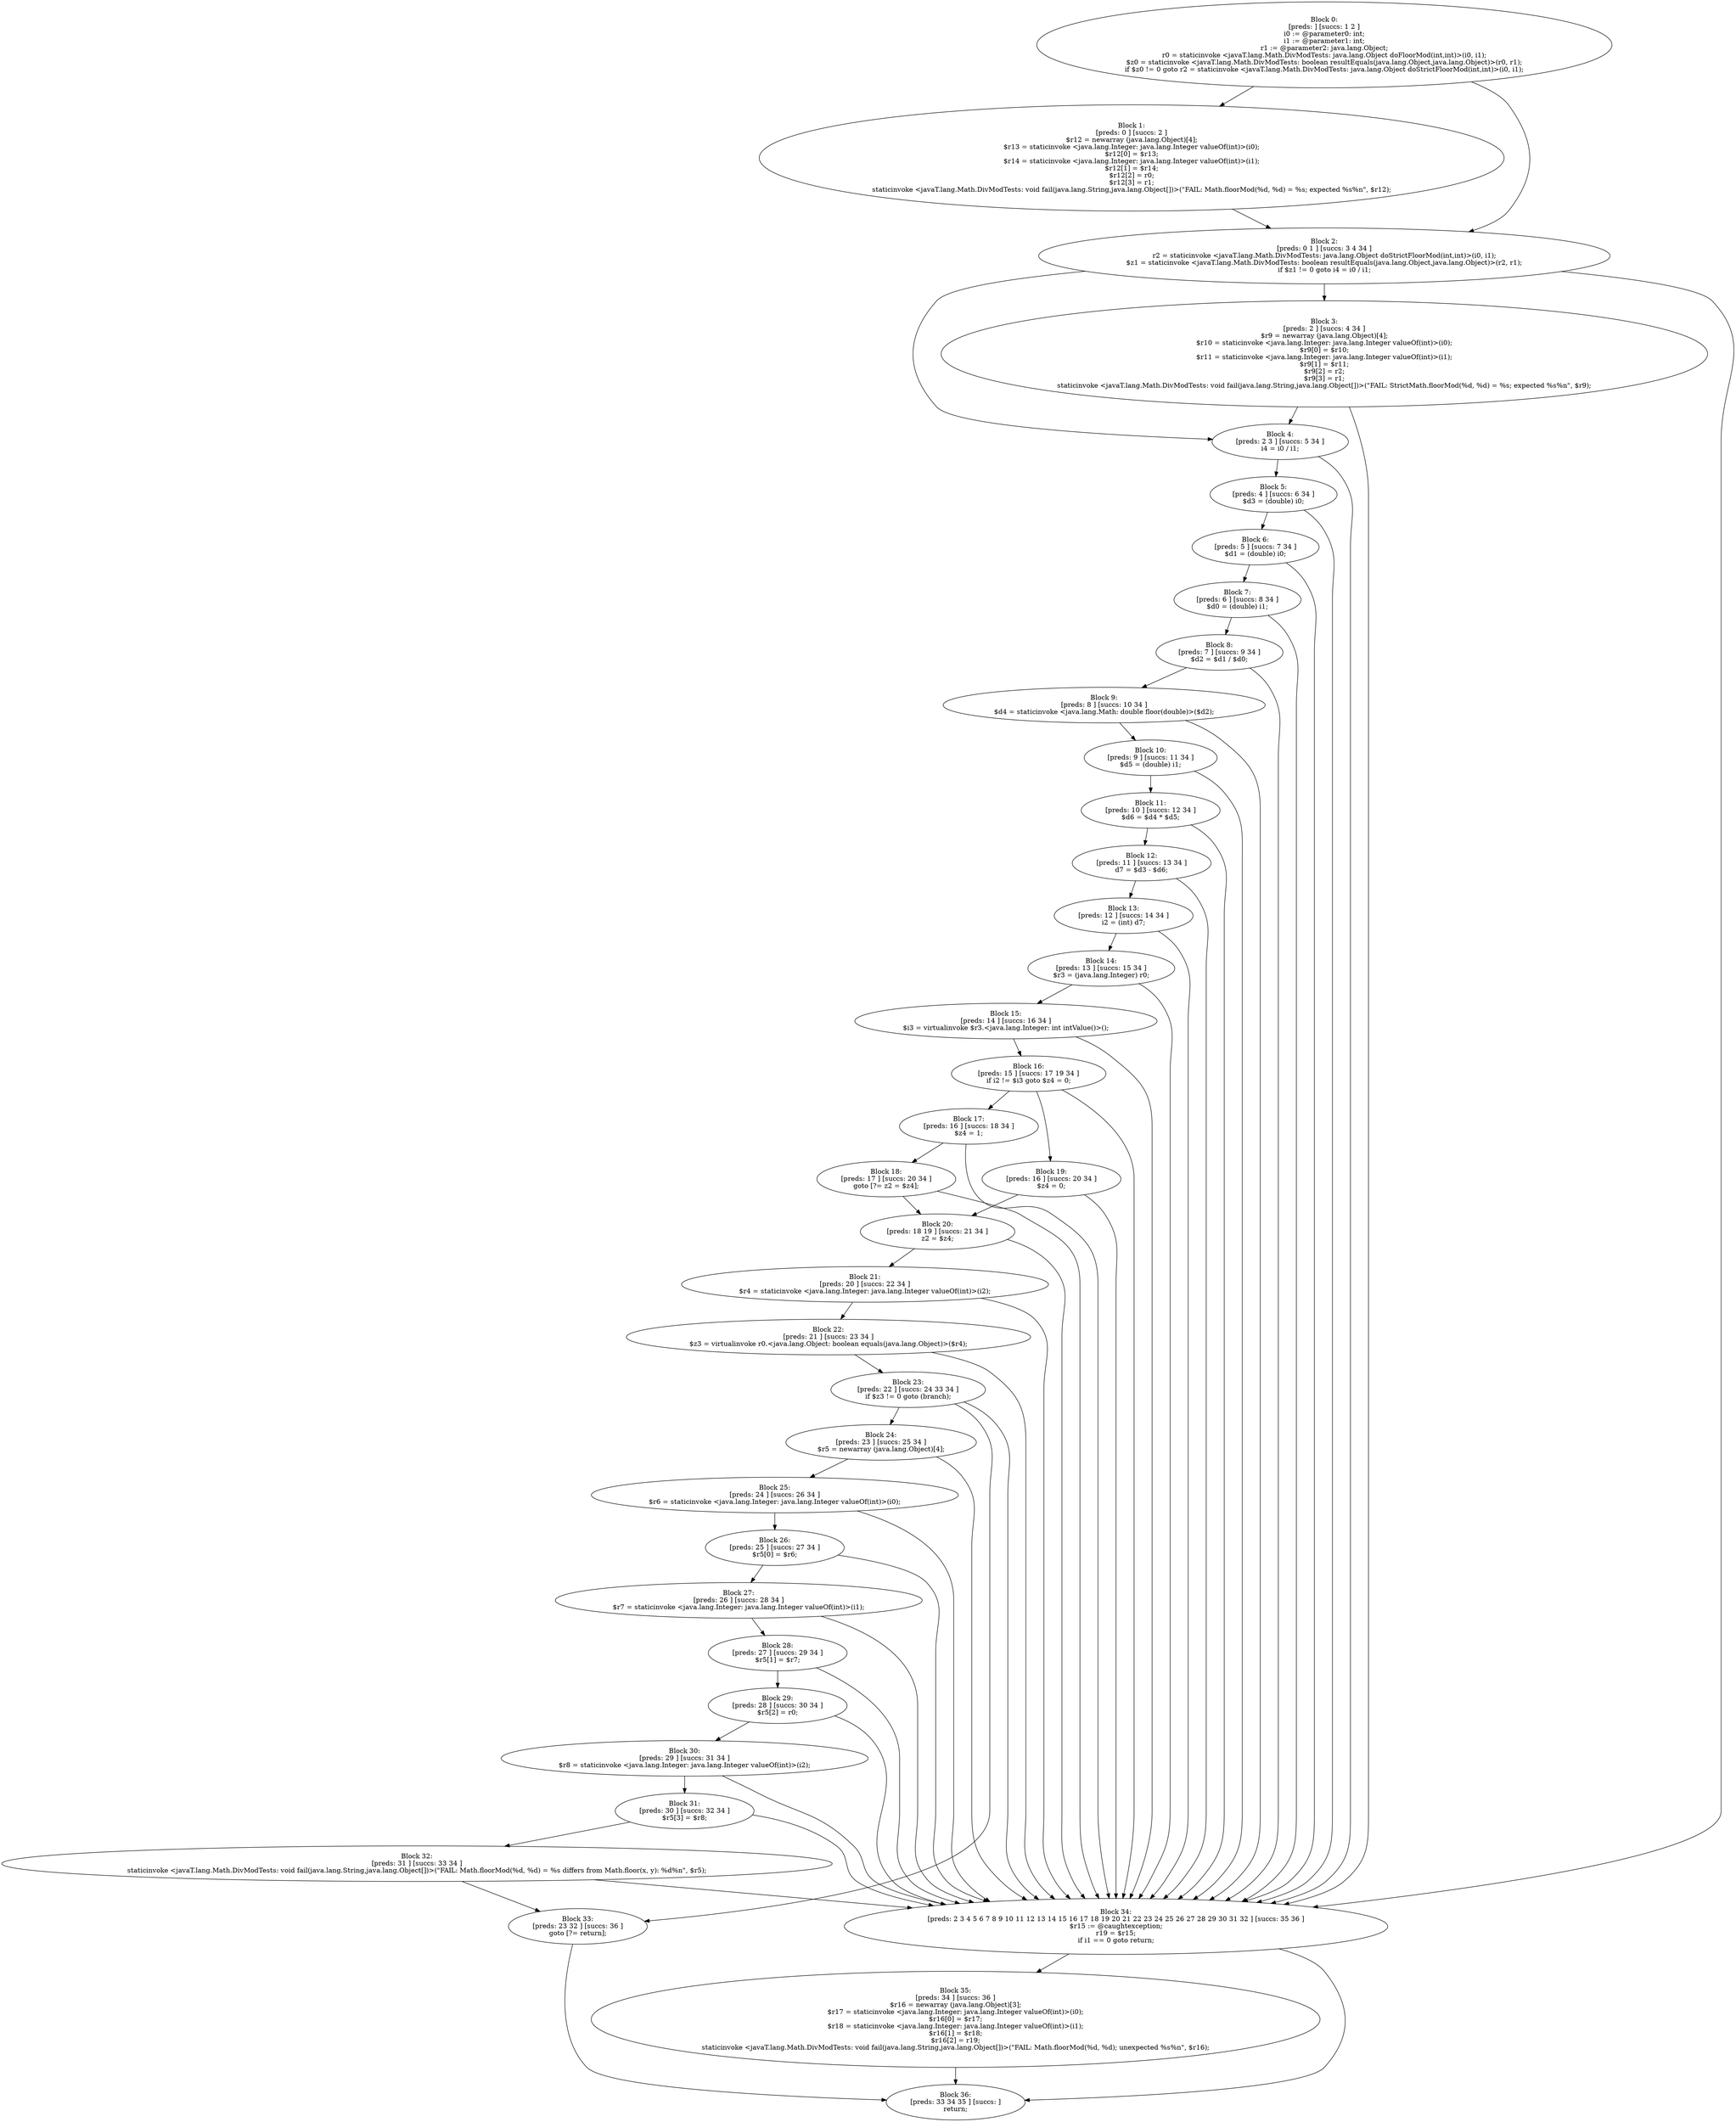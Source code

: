 digraph "unitGraph" {
    "Block 0:
[preds: ] [succs: 1 2 ]
i0 := @parameter0: int;
i1 := @parameter1: int;
r1 := @parameter2: java.lang.Object;
r0 = staticinvoke <javaT.lang.Math.DivModTests: java.lang.Object doFloorMod(int,int)>(i0, i1);
$z0 = staticinvoke <javaT.lang.Math.DivModTests: boolean resultEquals(java.lang.Object,java.lang.Object)>(r0, r1);
if $z0 != 0 goto r2 = staticinvoke <javaT.lang.Math.DivModTests: java.lang.Object doStrictFloorMod(int,int)>(i0, i1);
"
    "Block 1:
[preds: 0 ] [succs: 2 ]
$r12 = newarray (java.lang.Object)[4];
$r13 = staticinvoke <java.lang.Integer: java.lang.Integer valueOf(int)>(i0);
$r12[0] = $r13;
$r14 = staticinvoke <java.lang.Integer: java.lang.Integer valueOf(int)>(i1);
$r12[1] = $r14;
$r12[2] = r0;
$r12[3] = r1;
staticinvoke <javaT.lang.Math.DivModTests: void fail(java.lang.String,java.lang.Object[])>(\"FAIL: Math.floorMod(%d, %d) = %s; expected %s%n\", $r12);
"
    "Block 2:
[preds: 0 1 ] [succs: 3 4 34 ]
r2 = staticinvoke <javaT.lang.Math.DivModTests: java.lang.Object doStrictFloorMod(int,int)>(i0, i1);
$z1 = staticinvoke <javaT.lang.Math.DivModTests: boolean resultEquals(java.lang.Object,java.lang.Object)>(r2, r1);
if $z1 != 0 goto i4 = i0 / i1;
"
    "Block 3:
[preds: 2 ] [succs: 4 34 ]
$r9 = newarray (java.lang.Object)[4];
$r10 = staticinvoke <java.lang.Integer: java.lang.Integer valueOf(int)>(i0);
$r9[0] = $r10;
$r11 = staticinvoke <java.lang.Integer: java.lang.Integer valueOf(int)>(i1);
$r9[1] = $r11;
$r9[2] = r2;
$r9[3] = r1;
staticinvoke <javaT.lang.Math.DivModTests: void fail(java.lang.String,java.lang.Object[])>(\"FAIL: StrictMath.floorMod(%d, %d) = %s; expected %s%n\", $r9);
"
    "Block 4:
[preds: 2 3 ] [succs: 5 34 ]
i4 = i0 / i1;
"
    "Block 5:
[preds: 4 ] [succs: 6 34 ]
$d3 = (double) i0;
"
    "Block 6:
[preds: 5 ] [succs: 7 34 ]
$d1 = (double) i0;
"
    "Block 7:
[preds: 6 ] [succs: 8 34 ]
$d0 = (double) i1;
"
    "Block 8:
[preds: 7 ] [succs: 9 34 ]
$d2 = $d1 / $d0;
"
    "Block 9:
[preds: 8 ] [succs: 10 34 ]
$d4 = staticinvoke <java.lang.Math: double floor(double)>($d2);
"
    "Block 10:
[preds: 9 ] [succs: 11 34 ]
$d5 = (double) i1;
"
    "Block 11:
[preds: 10 ] [succs: 12 34 ]
$d6 = $d4 * $d5;
"
    "Block 12:
[preds: 11 ] [succs: 13 34 ]
d7 = $d3 - $d6;
"
    "Block 13:
[preds: 12 ] [succs: 14 34 ]
i2 = (int) d7;
"
    "Block 14:
[preds: 13 ] [succs: 15 34 ]
$r3 = (java.lang.Integer) r0;
"
    "Block 15:
[preds: 14 ] [succs: 16 34 ]
$i3 = virtualinvoke $r3.<java.lang.Integer: int intValue()>();
"
    "Block 16:
[preds: 15 ] [succs: 17 19 34 ]
if i2 != $i3 goto $z4 = 0;
"
    "Block 17:
[preds: 16 ] [succs: 18 34 ]
$z4 = 1;
"
    "Block 18:
[preds: 17 ] [succs: 20 34 ]
goto [?= z2 = $z4];
"
    "Block 19:
[preds: 16 ] [succs: 20 34 ]
$z4 = 0;
"
    "Block 20:
[preds: 18 19 ] [succs: 21 34 ]
z2 = $z4;
"
    "Block 21:
[preds: 20 ] [succs: 22 34 ]
$r4 = staticinvoke <java.lang.Integer: java.lang.Integer valueOf(int)>(i2);
"
    "Block 22:
[preds: 21 ] [succs: 23 34 ]
$z3 = virtualinvoke r0.<java.lang.Object: boolean equals(java.lang.Object)>($r4);
"
    "Block 23:
[preds: 22 ] [succs: 24 33 34 ]
if $z3 != 0 goto (branch);
"
    "Block 24:
[preds: 23 ] [succs: 25 34 ]
$r5 = newarray (java.lang.Object)[4];
"
    "Block 25:
[preds: 24 ] [succs: 26 34 ]
$r6 = staticinvoke <java.lang.Integer: java.lang.Integer valueOf(int)>(i0);
"
    "Block 26:
[preds: 25 ] [succs: 27 34 ]
$r5[0] = $r6;
"
    "Block 27:
[preds: 26 ] [succs: 28 34 ]
$r7 = staticinvoke <java.lang.Integer: java.lang.Integer valueOf(int)>(i1);
"
    "Block 28:
[preds: 27 ] [succs: 29 34 ]
$r5[1] = $r7;
"
    "Block 29:
[preds: 28 ] [succs: 30 34 ]
$r5[2] = r0;
"
    "Block 30:
[preds: 29 ] [succs: 31 34 ]
$r8 = staticinvoke <java.lang.Integer: java.lang.Integer valueOf(int)>(i2);
"
    "Block 31:
[preds: 30 ] [succs: 32 34 ]
$r5[3] = $r8;
"
    "Block 32:
[preds: 31 ] [succs: 33 34 ]
staticinvoke <javaT.lang.Math.DivModTests: void fail(java.lang.String,java.lang.Object[])>(\"FAIL: Math.floorMod(%d, %d) = %s differs from Math.floor(x, y): %d%n\", $r5);
"
    "Block 33:
[preds: 23 32 ] [succs: 36 ]
goto [?= return];
"
    "Block 34:
[preds: 2 3 4 5 6 7 8 9 10 11 12 13 14 15 16 17 18 19 20 21 22 23 24 25 26 27 28 29 30 31 32 ] [succs: 35 36 ]
$r15 := @caughtexception;
r19 = $r15;
if i1 == 0 goto return;
"
    "Block 35:
[preds: 34 ] [succs: 36 ]
$r16 = newarray (java.lang.Object)[3];
$r17 = staticinvoke <java.lang.Integer: java.lang.Integer valueOf(int)>(i0);
$r16[0] = $r17;
$r18 = staticinvoke <java.lang.Integer: java.lang.Integer valueOf(int)>(i1);
$r16[1] = $r18;
$r16[2] = r19;
staticinvoke <javaT.lang.Math.DivModTests: void fail(java.lang.String,java.lang.Object[])>(\"FAIL: Math.floorMod(%d, %d); unexpected %s%n\", $r16);
"
    "Block 36:
[preds: 33 34 35 ] [succs: ]
return;
"
    "Block 0:
[preds: ] [succs: 1 2 ]
i0 := @parameter0: int;
i1 := @parameter1: int;
r1 := @parameter2: java.lang.Object;
r0 = staticinvoke <javaT.lang.Math.DivModTests: java.lang.Object doFloorMod(int,int)>(i0, i1);
$z0 = staticinvoke <javaT.lang.Math.DivModTests: boolean resultEquals(java.lang.Object,java.lang.Object)>(r0, r1);
if $z0 != 0 goto r2 = staticinvoke <javaT.lang.Math.DivModTests: java.lang.Object doStrictFloorMod(int,int)>(i0, i1);
"->"Block 1:
[preds: 0 ] [succs: 2 ]
$r12 = newarray (java.lang.Object)[4];
$r13 = staticinvoke <java.lang.Integer: java.lang.Integer valueOf(int)>(i0);
$r12[0] = $r13;
$r14 = staticinvoke <java.lang.Integer: java.lang.Integer valueOf(int)>(i1);
$r12[1] = $r14;
$r12[2] = r0;
$r12[3] = r1;
staticinvoke <javaT.lang.Math.DivModTests: void fail(java.lang.String,java.lang.Object[])>(\"FAIL: Math.floorMod(%d, %d) = %s; expected %s%n\", $r12);
";
    "Block 0:
[preds: ] [succs: 1 2 ]
i0 := @parameter0: int;
i1 := @parameter1: int;
r1 := @parameter2: java.lang.Object;
r0 = staticinvoke <javaT.lang.Math.DivModTests: java.lang.Object doFloorMod(int,int)>(i0, i1);
$z0 = staticinvoke <javaT.lang.Math.DivModTests: boolean resultEquals(java.lang.Object,java.lang.Object)>(r0, r1);
if $z0 != 0 goto r2 = staticinvoke <javaT.lang.Math.DivModTests: java.lang.Object doStrictFloorMod(int,int)>(i0, i1);
"->"Block 2:
[preds: 0 1 ] [succs: 3 4 34 ]
r2 = staticinvoke <javaT.lang.Math.DivModTests: java.lang.Object doStrictFloorMod(int,int)>(i0, i1);
$z1 = staticinvoke <javaT.lang.Math.DivModTests: boolean resultEquals(java.lang.Object,java.lang.Object)>(r2, r1);
if $z1 != 0 goto i4 = i0 / i1;
";
    "Block 1:
[preds: 0 ] [succs: 2 ]
$r12 = newarray (java.lang.Object)[4];
$r13 = staticinvoke <java.lang.Integer: java.lang.Integer valueOf(int)>(i0);
$r12[0] = $r13;
$r14 = staticinvoke <java.lang.Integer: java.lang.Integer valueOf(int)>(i1);
$r12[1] = $r14;
$r12[2] = r0;
$r12[3] = r1;
staticinvoke <javaT.lang.Math.DivModTests: void fail(java.lang.String,java.lang.Object[])>(\"FAIL: Math.floorMod(%d, %d) = %s; expected %s%n\", $r12);
"->"Block 2:
[preds: 0 1 ] [succs: 3 4 34 ]
r2 = staticinvoke <javaT.lang.Math.DivModTests: java.lang.Object doStrictFloorMod(int,int)>(i0, i1);
$z1 = staticinvoke <javaT.lang.Math.DivModTests: boolean resultEquals(java.lang.Object,java.lang.Object)>(r2, r1);
if $z1 != 0 goto i4 = i0 / i1;
";
    "Block 2:
[preds: 0 1 ] [succs: 3 4 34 ]
r2 = staticinvoke <javaT.lang.Math.DivModTests: java.lang.Object doStrictFloorMod(int,int)>(i0, i1);
$z1 = staticinvoke <javaT.lang.Math.DivModTests: boolean resultEquals(java.lang.Object,java.lang.Object)>(r2, r1);
if $z1 != 0 goto i4 = i0 / i1;
"->"Block 3:
[preds: 2 ] [succs: 4 34 ]
$r9 = newarray (java.lang.Object)[4];
$r10 = staticinvoke <java.lang.Integer: java.lang.Integer valueOf(int)>(i0);
$r9[0] = $r10;
$r11 = staticinvoke <java.lang.Integer: java.lang.Integer valueOf(int)>(i1);
$r9[1] = $r11;
$r9[2] = r2;
$r9[3] = r1;
staticinvoke <javaT.lang.Math.DivModTests: void fail(java.lang.String,java.lang.Object[])>(\"FAIL: StrictMath.floorMod(%d, %d) = %s; expected %s%n\", $r9);
";
    "Block 2:
[preds: 0 1 ] [succs: 3 4 34 ]
r2 = staticinvoke <javaT.lang.Math.DivModTests: java.lang.Object doStrictFloorMod(int,int)>(i0, i1);
$z1 = staticinvoke <javaT.lang.Math.DivModTests: boolean resultEquals(java.lang.Object,java.lang.Object)>(r2, r1);
if $z1 != 0 goto i4 = i0 / i1;
"->"Block 4:
[preds: 2 3 ] [succs: 5 34 ]
i4 = i0 / i1;
";
    "Block 2:
[preds: 0 1 ] [succs: 3 4 34 ]
r2 = staticinvoke <javaT.lang.Math.DivModTests: java.lang.Object doStrictFloorMod(int,int)>(i0, i1);
$z1 = staticinvoke <javaT.lang.Math.DivModTests: boolean resultEquals(java.lang.Object,java.lang.Object)>(r2, r1);
if $z1 != 0 goto i4 = i0 / i1;
"->"Block 34:
[preds: 2 3 4 5 6 7 8 9 10 11 12 13 14 15 16 17 18 19 20 21 22 23 24 25 26 27 28 29 30 31 32 ] [succs: 35 36 ]
$r15 := @caughtexception;
r19 = $r15;
if i1 == 0 goto return;
";
    "Block 3:
[preds: 2 ] [succs: 4 34 ]
$r9 = newarray (java.lang.Object)[4];
$r10 = staticinvoke <java.lang.Integer: java.lang.Integer valueOf(int)>(i0);
$r9[0] = $r10;
$r11 = staticinvoke <java.lang.Integer: java.lang.Integer valueOf(int)>(i1);
$r9[1] = $r11;
$r9[2] = r2;
$r9[3] = r1;
staticinvoke <javaT.lang.Math.DivModTests: void fail(java.lang.String,java.lang.Object[])>(\"FAIL: StrictMath.floorMod(%d, %d) = %s; expected %s%n\", $r9);
"->"Block 4:
[preds: 2 3 ] [succs: 5 34 ]
i4 = i0 / i1;
";
    "Block 3:
[preds: 2 ] [succs: 4 34 ]
$r9 = newarray (java.lang.Object)[4];
$r10 = staticinvoke <java.lang.Integer: java.lang.Integer valueOf(int)>(i0);
$r9[0] = $r10;
$r11 = staticinvoke <java.lang.Integer: java.lang.Integer valueOf(int)>(i1);
$r9[1] = $r11;
$r9[2] = r2;
$r9[3] = r1;
staticinvoke <javaT.lang.Math.DivModTests: void fail(java.lang.String,java.lang.Object[])>(\"FAIL: StrictMath.floorMod(%d, %d) = %s; expected %s%n\", $r9);
"->"Block 34:
[preds: 2 3 4 5 6 7 8 9 10 11 12 13 14 15 16 17 18 19 20 21 22 23 24 25 26 27 28 29 30 31 32 ] [succs: 35 36 ]
$r15 := @caughtexception;
r19 = $r15;
if i1 == 0 goto return;
";
    "Block 4:
[preds: 2 3 ] [succs: 5 34 ]
i4 = i0 / i1;
"->"Block 5:
[preds: 4 ] [succs: 6 34 ]
$d3 = (double) i0;
";
    "Block 4:
[preds: 2 3 ] [succs: 5 34 ]
i4 = i0 / i1;
"->"Block 34:
[preds: 2 3 4 5 6 7 8 9 10 11 12 13 14 15 16 17 18 19 20 21 22 23 24 25 26 27 28 29 30 31 32 ] [succs: 35 36 ]
$r15 := @caughtexception;
r19 = $r15;
if i1 == 0 goto return;
";
    "Block 5:
[preds: 4 ] [succs: 6 34 ]
$d3 = (double) i0;
"->"Block 6:
[preds: 5 ] [succs: 7 34 ]
$d1 = (double) i0;
";
    "Block 5:
[preds: 4 ] [succs: 6 34 ]
$d3 = (double) i0;
"->"Block 34:
[preds: 2 3 4 5 6 7 8 9 10 11 12 13 14 15 16 17 18 19 20 21 22 23 24 25 26 27 28 29 30 31 32 ] [succs: 35 36 ]
$r15 := @caughtexception;
r19 = $r15;
if i1 == 0 goto return;
";
    "Block 6:
[preds: 5 ] [succs: 7 34 ]
$d1 = (double) i0;
"->"Block 7:
[preds: 6 ] [succs: 8 34 ]
$d0 = (double) i1;
";
    "Block 6:
[preds: 5 ] [succs: 7 34 ]
$d1 = (double) i0;
"->"Block 34:
[preds: 2 3 4 5 6 7 8 9 10 11 12 13 14 15 16 17 18 19 20 21 22 23 24 25 26 27 28 29 30 31 32 ] [succs: 35 36 ]
$r15 := @caughtexception;
r19 = $r15;
if i1 == 0 goto return;
";
    "Block 7:
[preds: 6 ] [succs: 8 34 ]
$d0 = (double) i1;
"->"Block 8:
[preds: 7 ] [succs: 9 34 ]
$d2 = $d1 / $d0;
";
    "Block 7:
[preds: 6 ] [succs: 8 34 ]
$d0 = (double) i1;
"->"Block 34:
[preds: 2 3 4 5 6 7 8 9 10 11 12 13 14 15 16 17 18 19 20 21 22 23 24 25 26 27 28 29 30 31 32 ] [succs: 35 36 ]
$r15 := @caughtexception;
r19 = $r15;
if i1 == 0 goto return;
";
    "Block 8:
[preds: 7 ] [succs: 9 34 ]
$d2 = $d1 / $d0;
"->"Block 9:
[preds: 8 ] [succs: 10 34 ]
$d4 = staticinvoke <java.lang.Math: double floor(double)>($d2);
";
    "Block 8:
[preds: 7 ] [succs: 9 34 ]
$d2 = $d1 / $d0;
"->"Block 34:
[preds: 2 3 4 5 6 7 8 9 10 11 12 13 14 15 16 17 18 19 20 21 22 23 24 25 26 27 28 29 30 31 32 ] [succs: 35 36 ]
$r15 := @caughtexception;
r19 = $r15;
if i1 == 0 goto return;
";
    "Block 9:
[preds: 8 ] [succs: 10 34 ]
$d4 = staticinvoke <java.lang.Math: double floor(double)>($d2);
"->"Block 10:
[preds: 9 ] [succs: 11 34 ]
$d5 = (double) i1;
";
    "Block 9:
[preds: 8 ] [succs: 10 34 ]
$d4 = staticinvoke <java.lang.Math: double floor(double)>($d2);
"->"Block 34:
[preds: 2 3 4 5 6 7 8 9 10 11 12 13 14 15 16 17 18 19 20 21 22 23 24 25 26 27 28 29 30 31 32 ] [succs: 35 36 ]
$r15 := @caughtexception;
r19 = $r15;
if i1 == 0 goto return;
";
    "Block 10:
[preds: 9 ] [succs: 11 34 ]
$d5 = (double) i1;
"->"Block 11:
[preds: 10 ] [succs: 12 34 ]
$d6 = $d4 * $d5;
";
    "Block 10:
[preds: 9 ] [succs: 11 34 ]
$d5 = (double) i1;
"->"Block 34:
[preds: 2 3 4 5 6 7 8 9 10 11 12 13 14 15 16 17 18 19 20 21 22 23 24 25 26 27 28 29 30 31 32 ] [succs: 35 36 ]
$r15 := @caughtexception;
r19 = $r15;
if i1 == 0 goto return;
";
    "Block 11:
[preds: 10 ] [succs: 12 34 ]
$d6 = $d4 * $d5;
"->"Block 12:
[preds: 11 ] [succs: 13 34 ]
d7 = $d3 - $d6;
";
    "Block 11:
[preds: 10 ] [succs: 12 34 ]
$d6 = $d4 * $d5;
"->"Block 34:
[preds: 2 3 4 5 6 7 8 9 10 11 12 13 14 15 16 17 18 19 20 21 22 23 24 25 26 27 28 29 30 31 32 ] [succs: 35 36 ]
$r15 := @caughtexception;
r19 = $r15;
if i1 == 0 goto return;
";
    "Block 12:
[preds: 11 ] [succs: 13 34 ]
d7 = $d3 - $d6;
"->"Block 13:
[preds: 12 ] [succs: 14 34 ]
i2 = (int) d7;
";
    "Block 12:
[preds: 11 ] [succs: 13 34 ]
d7 = $d3 - $d6;
"->"Block 34:
[preds: 2 3 4 5 6 7 8 9 10 11 12 13 14 15 16 17 18 19 20 21 22 23 24 25 26 27 28 29 30 31 32 ] [succs: 35 36 ]
$r15 := @caughtexception;
r19 = $r15;
if i1 == 0 goto return;
";
    "Block 13:
[preds: 12 ] [succs: 14 34 ]
i2 = (int) d7;
"->"Block 14:
[preds: 13 ] [succs: 15 34 ]
$r3 = (java.lang.Integer) r0;
";
    "Block 13:
[preds: 12 ] [succs: 14 34 ]
i2 = (int) d7;
"->"Block 34:
[preds: 2 3 4 5 6 7 8 9 10 11 12 13 14 15 16 17 18 19 20 21 22 23 24 25 26 27 28 29 30 31 32 ] [succs: 35 36 ]
$r15 := @caughtexception;
r19 = $r15;
if i1 == 0 goto return;
";
    "Block 14:
[preds: 13 ] [succs: 15 34 ]
$r3 = (java.lang.Integer) r0;
"->"Block 15:
[preds: 14 ] [succs: 16 34 ]
$i3 = virtualinvoke $r3.<java.lang.Integer: int intValue()>();
";
    "Block 14:
[preds: 13 ] [succs: 15 34 ]
$r3 = (java.lang.Integer) r0;
"->"Block 34:
[preds: 2 3 4 5 6 7 8 9 10 11 12 13 14 15 16 17 18 19 20 21 22 23 24 25 26 27 28 29 30 31 32 ] [succs: 35 36 ]
$r15 := @caughtexception;
r19 = $r15;
if i1 == 0 goto return;
";
    "Block 15:
[preds: 14 ] [succs: 16 34 ]
$i3 = virtualinvoke $r3.<java.lang.Integer: int intValue()>();
"->"Block 16:
[preds: 15 ] [succs: 17 19 34 ]
if i2 != $i3 goto $z4 = 0;
";
    "Block 15:
[preds: 14 ] [succs: 16 34 ]
$i3 = virtualinvoke $r3.<java.lang.Integer: int intValue()>();
"->"Block 34:
[preds: 2 3 4 5 6 7 8 9 10 11 12 13 14 15 16 17 18 19 20 21 22 23 24 25 26 27 28 29 30 31 32 ] [succs: 35 36 ]
$r15 := @caughtexception;
r19 = $r15;
if i1 == 0 goto return;
";
    "Block 16:
[preds: 15 ] [succs: 17 19 34 ]
if i2 != $i3 goto $z4 = 0;
"->"Block 17:
[preds: 16 ] [succs: 18 34 ]
$z4 = 1;
";
    "Block 16:
[preds: 15 ] [succs: 17 19 34 ]
if i2 != $i3 goto $z4 = 0;
"->"Block 19:
[preds: 16 ] [succs: 20 34 ]
$z4 = 0;
";
    "Block 16:
[preds: 15 ] [succs: 17 19 34 ]
if i2 != $i3 goto $z4 = 0;
"->"Block 34:
[preds: 2 3 4 5 6 7 8 9 10 11 12 13 14 15 16 17 18 19 20 21 22 23 24 25 26 27 28 29 30 31 32 ] [succs: 35 36 ]
$r15 := @caughtexception;
r19 = $r15;
if i1 == 0 goto return;
";
    "Block 17:
[preds: 16 ] [succs: 18 34 ]
$z4 = 1;
"->"Block 18:
[preds: 17 ] [succs: 20 34 ]
goto [?= z2 = $z4];
";
    "Block 17:
[preds: 16 ] [succs: 18 34 ]
$z4 = 1;
"->"Block 34:
[preds: 2 3 4 5 6 7 8 9 10 11 12 13 14 15 16 17 18 19 20 21 22 23 24 25 26 27 28 29 30 31 32 ] [succs: 35 36 ]
$r15 := @caughtexception;
r19 = $r15;
if i1 == 0 goto return;
";
    "Block 18:
[preds: 17 ] [succs: 20 34 ]
goto [?= z2 = $z4];
"->"Block 20:
[preds: 18 19 ] [succs: 21 34 ]
z2 = $z4;
";
    "Block 18:
[preds: 17 ] [succs: 20 34 ]
goto [?= z2 = $z4];
"->"Block 34:
[preds: 2 3 4 5 6 7 8 9 10 11 12 13 14 15 16 17 18 19 20 21 22 23 24 25 26 27 28 29 30 31 32 ] [succs: 35 36 ]
$r15 := @caughtexception;
r19 = $r15;
if i1 == 0 goto return;
";
    "Block 19:
[preds: 16 ] [succs: 20 34 ]
$z4 = 0;
"->"Block 20:
[preds: 18 19 ] [succs: 21 34 ]
z2 = $z4;
";
    "Block 19:
[preds: 16 ] [succs: 20 34 ]
$z4 = 0;
"->"Block 34:
[preds: 2 3 4 5 6 7 8 9 10 11 12 13 14 15 16 17 18 19 20 21 22 23 24 25 26 27 28 29 30 31 32 ] [succs: 35 36 ]
$r15 := @caughtexception;
r19 = $r15;
if i1 == 0 goto return;
";
    "Block 20:
[preds: 18 19 ] [succs: 21 34 ]
z2 = $z4;
"->"Block 21:
[preds: 20 ] [succs: 22 34 ]
$r4 = staticinvoke <java.lang.Integer: java.lang.Integer valueOf(int)>(i2);
";
    "Block 20:
[preds: 18 19 ] [succs: 21 34 ]
z2 = $z4;
"->"Block 34:
[preds: 2 3 4 5 6 7 8 9 10 11 12 13 14 15 16 17 18 19 20 21 22 23 24 25 26 27 28 29 30 31 32 ] [succs: 35 36 ]
$r15 := @caughtexception;
r19 = $r15;
if i1 == 0 goto return;
";
    "Block 21:
[preds: 20 ] [succs: 22 34 ]
$r4 = staticinvoke <java.lang.Integer: java.lang.Integer valueOf(int)>(i2);
"->"Block 22:
[preds: 21 ] [succs: 23 34 ]
$z3 = virtualinvoke r0.<java.lang.Object: boolean equals(java.lang.Object)>($r4);
";
    "Block 21:
[preds: 20 ] [succs: 22 34 ]
$r4 = staticinvoke <java.lang.Integer: java.lang.Integer valueOf(int)>(i2);
"->"Block 34:
[preds: 2 3 4 5 6 7 8 9 10 11 12 13 14 15 16 17 18 19 20 21 22 23 24 25 26 27 28 29 30 31 32 ] [succs: 35 36 ]
$r15 := @caughtexception;
r19 = $r15;
if i1 == 0 goto return;
";
    "Block 22:
[preds: 21 ] [succs: 23 34 ]
$z3 = virtualinvoke r0.<java.lang.Object: boolean equals(java.lang.Object)>($r4);
"->"Block 23:
[preds: 22 ] [succs: 24 33 34 ]
if $z3 != 0 goto (branch);
";
    "Block 22:
[preds: 21 ] [succs: 23 34 ]
$z3 = virtualinvoke r0.<java.lang.Object: boolean equals(java.lang.Object)>($r4);
"->"Block 34:
[preds: 2 3 4 5 6 7 8 9 10 11 12 13 14 15 16 17 18 19 20 21 22 23 24 25 26 27 28 29 30 31 32 ] [succs: 35 36 ]
$r15 := @caughtexception;
r19 = $r15;
if i1 == 0 goto return;
";
    "Block 23:
[preds: 22 ] [succs: 24 33 34 ]
if $z3 != 0 goto (branch);
"->"Block 24:
[preds: 23 ] [succs: 25 34 ]
$r5 = newarray (java.lang.Object)[4];
";
    "Block 23:
[preds: 22 ] [succs: 24 33 34 ]
if $z3 != 0 goto (branch);
"->"Block 33:
[preds: 23 32 ] [succs: 36 ]
goto [?= return];
";
    "Block 23:
[preds: 22 ] [succs: 24 33 34 ]
if $z3 != 0 goto (branch);
"->"Block 34:
[preds: 2 3 4 5 6 7 8 9 10 11 12 13 14 15 16 17 18 19 20 21 22 23 24 25 26 27 28 29 30 31 32 ] [succs: 35 36 ]
$r15 := @caughtexception;
r19 = $r15;
if i1 == 0 goto return;
";
    "Block 24:
[preds: 23 ] [succs: 25 34 ]
$r5 = newarray (java.lang.Object)[4];
"->"Block 25:
[preds: 24 ] [succs: 26 34 ]
$r6 = staticinvoke <java.lang.Integer: java.lang.Integer valueOf(int)>(i0);
";
    "Block 24:
[preds: 23 ] [succs: 25 34 ]
$r5 = newarray (java.lang.Object)[4];
"->"Block 34:
[preds: 2 3 4 5 6 7 8 9 10 11 12 13 14 15 16 17 18 19 20 21 22 23 24 25 26 27 28 29 30 31 32 ] [succs: 35 36 ]
$r15 := @caughtexception;
r19 = $r15;
if i1 == 0 goto return;
";
    "Block 25:
[preds: 24 ] [succs: 26 34 ]
$r6 = staticinvoke <java.lang.Integer: java.lang.Integer valueOf(int)>(i0);
"->"Block 26:
[preds: 25 ] [succs: 27 34 ]
$r5[0] = $r6;
";
    "Block 25:
[preds: 24 ] [succs: 26 34 ]
$r6 = staticinvoke <java.lang.Integer: java.lang.Integer valueOf(int)>(i0);
"->"Block 34:
[preds: 2 3 4 5 6 7 8 9 10 11 12 13 14 15 16 17 18 19 20 21 22 23 24 25 26 27 28 29 30 31 32 ] [succs: 35 36 ]
$r15 := @caughtexception;
r19 = $r15;
if i1 == 0 goto return;
";
    "Block 26:
[preds: 25 ] [succs: 27 34 ]
$r5[0] = $r6;
"->"Block 27:
[preds: 26 ] [succs: 28 34 ]
$r7 = staticinvoke <java.lang.Integer: java.lang.Integer valueOf(int)>(i1);
";
    "Block 26:
[preds: 25 ] [succs: 27 34 ]
$r5[0] = $r6;
"->"Block 34:
[preds: 2 3 4 5 6 7 8 9 10 11 12 13 14 15 16 17 18 19 20 21 22 23 24 25 26 27 28 29 30 31 32 ] [succs: 35 36 ]
$r15 := @caughtexception;
r19 = $r15;
if i1 == 0 goto return;
";
    "Block 27:
[preds: 26 ] [succs: 28 34 ]
$r7 = staticinvoke <java.lang.Integer: java.lang.Integer valueOf(int)>(i1);
"->"Block 28:
[preds: 27 ] [succs: 29 34 ]
$r5[1] = $r7;
";
    "Block 27:
[preds: 26 ] [succs: 28 34 ]
$r7 = staticinvoke <java.lang.Integer: java.lang.Integer valueOf(int)>(i1);
"->"Block 34:
[preds: 2 3 4 5 6 7 8 9 10 11 12 13 14 15 16 17 18 19 20 21 22 23 24 25 26 27 28 29 30 31 32 ] [succs: 35 36 ]
$r15 := @caughtexception;
r19 = $r15;
if i1 == 0 goto return;
";
    "Block 28:
[preds: 27 ] [succs: 29 34 ]
$r5[1] = $r7;
"->"Block 29:
[preds: 28 ] [succs: 30 34 ]
$r5[2] = r0;
";
    "Block 28:
[preds: 27 ] [succs: 29 34 ]
$r5[1] = $r7;
"->"Block 34:
[preds: 2 3 4 5 6 7 8 9 10 11 12 13 14 15 16 17 18 19 20 21 22 23 24 25 26 27 28 29 30 31 32 ] [succs: 35 36 ]
$r15 := @caughtexception;
r19 = $r15;
if i1 == 0 goto return;
";
    "Block 29:
[preds: 28 ] [succs: 30 34 ]
$r5[2] = r0;
"->"Block 30:
[preds: 29 ] [succs: 31 34 ]
$r8 = staticinvoke <java.lang.Integer: java.lang.Integer valueOf(int)>(i2);
";
    "Block 29:
[preds: 28 ] [succs: 30 34 ]
$r5[2] = r0;
"->"Block 34:
[preds: 2 3 4 5 6 7 8 9 10 11 12 13 14 15 16 17 18 19 20 21 22 23 24 25 26 27 28 29 30 31 32 ] [succs: 35 36 ]
$r15 := @caughtexception;
r19 = $r15;
if i1 == 0 goto return;
";
    "Block 30:
[preds: 29 ] [succs: 31 34 ]
$r8 = staticinvoke <java.lang.Integer: java.lang.Integer valueOf(int)>(i2);
"->"Block 31:
[preds: 30 ] [succs: 32 34 ]
$r5[3] = $r8;
";
    "Block 30:
[preds: 29 ] [succs: 31 34 ]
$r8 = staticinvoke <java.lang.Integer: java.lang.Integer valueOf(int)>(i2);
"->"Block 34:
[preds: 2 3 4 5 6 7 8 9 10 11 12 13 14 15 16 17 18 19 20 21 22 23 24 25 26 27 28 29 30 31 32 ] [succs: 35 36 ]
$r15 := @caughtexception;
r19 = $r15;
if i1 == 0 goto return;
";
    "Block 31:
[preds: 30 ] [succs: 32 34 ]
$r5[3] = $r8;
"->"Block 32:
[preds: 31 ] [succs: 33 34 ]
staticinvoke <javaT.lang.Math.DivModTests: void fail(java.lang.String,java.lang.Object[])>(\"FAIL: Math.floorMod(%d, %d) = %s differs from Math.floor(x, y): %d%n\", $r5);
";
    "Block 31:
[preds: 30 ] [succs: 32 34 ]
$r5[3] = $r8;
"->"Block 34:
[preds: 2 3 4 5 6 7 8 9 10 11 12 13 14 15 16 17 18 19 20 21 22 23 24 25 26 27 28 29 30 31 32 ] [succs: 35 36 ]
$r15 := @caughtexception;
r19 = $r15;
if i1 == 0 goto return;
";
    "Block 32:
[preds: 31 ] [succs: 33 34 ]
staticinvoke <javaT.lang.Math.DivModTests: void fail(java.lang.String,java.lang.Object[])>(\"FAIL: Math.floorMod(%d, %d) = %s differs from Math.floor(x, y): %d%n\", $r5);
"->"Block 33:
[preds: 23 32 ] [succs: 36 ]
goto [?= return];
";
    "Block 32:
[preds: 31 ] [succs: 33 34 ]
staticinvoke <javaT.lang.Math.DivModTests: void fail(java.lang.String,java.lang.Object[])>(\"FAIL: Math.floorMod(%d, %d) = %s differs from Math.floor(x, y): %d%n\", $r5);
"->"Block 34:
[preds: 2 3 4 5 6 7 8 9 10 11 12 13 14 15 16 17 18 19 20 21 22 23 24 25 26 27 28 29 30 31 32 ] [succs: 35 36 ]
$r15 := @caughtexception;
r19 = $r15;
if i1 == 0 goto return;
";
    "Block 33:
[preds: 23 32 ] [succs: 36 ]
goto [?= return];
"->"Block 36:
[preds: 33 34 35 ] [succs: ]
return;
";
    "Block 34:
[preds: 2 3 4 5 6 7 8 9 10 11 12 13 14 15 16 17 18 19 20 21 22 23 24 25 26 27 28 29 30 31 32 ] [succs: 35 36 ]
$r15 := @caughtexception;
r19 = $r15;
if i1 == 0 goto return;
"->"Block 35:
[preds: 34 ] [succs: 36 ]
$r16 = newarray (java.lang.Object)[3];
$r17 = staticinvoke <java.lang.Integer: java.lang.Integer valueOf(int)>(i0);
$r16[0] = $r17;
$r18 = staticinvoke <java.lang.Integer: java.lang.Integer valueOf(int)>(i1);
$r16[1] = $r18;
$r16[2] = r19;
staticinvoke <javaT.lang.Math.DivModTests: void fail(java.lang.String,java.lang.Object[])>(\"FAIL: Math.floorMod(%d, %d); unexpected %s%n\", $r16);
";
    "Block 34:
[preds: 2 3 4 5 6 7 8 9 10 11 12 13 14 15 16 17 18 19 20 21 22 23 24 25 26 27 28 29 30 31 32 ] [succs: 35 36 ]
$r15 := @caughtexception;
r19 = $r15;
if i1 == 0 goto return;
"->"Block 36:
[preds: 33 34 35 ] [succs: ]
return;
";
    "Block 35:
[preds: 34 ] [succs: 36 ]
$r16 = newarray (java.lang.Object)[3];
$r17 = staticinvoke <java.lang.Integer: java.lang.Integer valueOf(int)>(i0);
$r16[0] = $r17;
$r18 = staticinvoke <java.lang.Integer: java.lang.Integer valueOf(int)>(i1);
$r16[1] = $r18;
$r16[2] = r19;
staticinvoke <javaT.lang.Math.DivModTests: void fail(java.lang.String,java.lang.Object[])>(\"FAIL: Math.floorMod(%d, %d); unexpected %s%n\", $r16);
"->"Block 36:
[preds: 33 34 35 ] [succs: ]
return;
";
}
